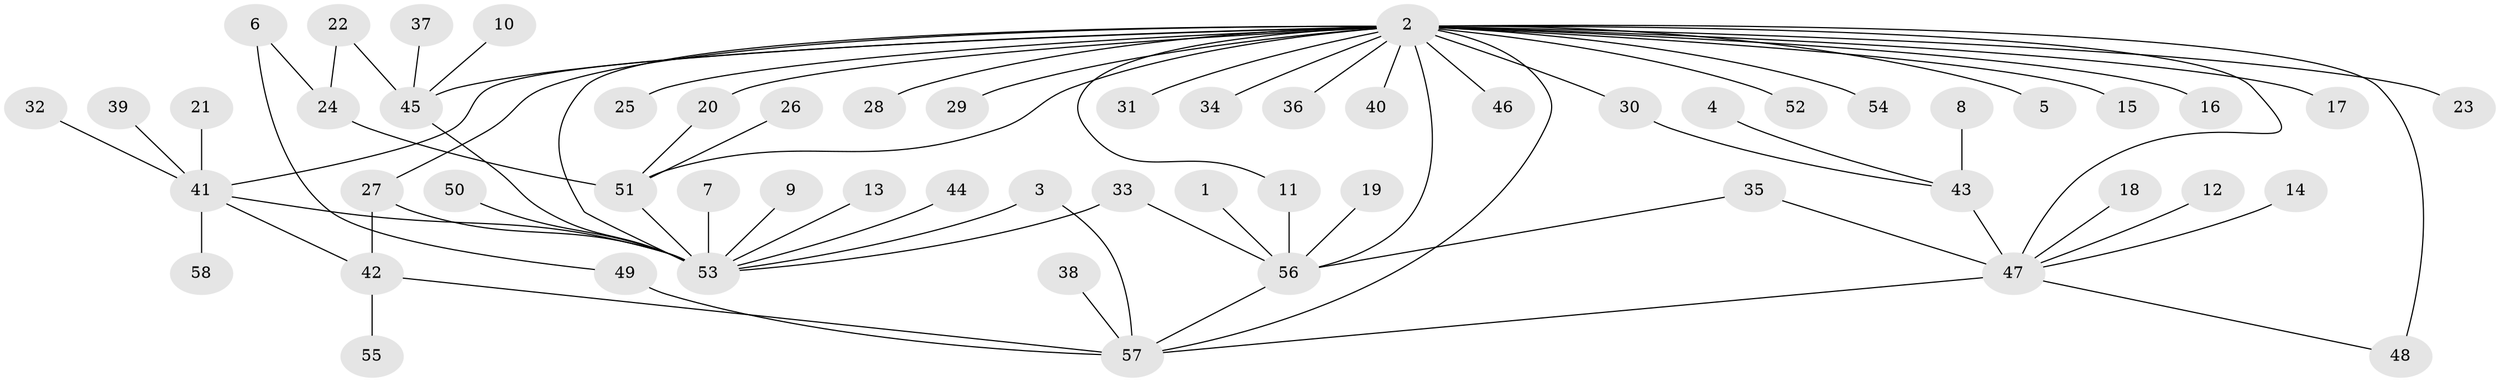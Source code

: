 // original degree distribution, {5: 0.02586206896551724, 29: 0.008620689655172414, 2: 0.2672413793103448, 10: 0.017241379310344827, 1: 0.5172413793103449, 13: 0.008620689655172414, 3: 0.07758620689655173, 6: 0.008620689655172414, 7: 0.02586206896551724, 4: 0.034482758620689655, 9: 0.008620689655172414}
// Generated by graph-tools (version 1.1) at 2025/26/03/09/25 03:26:03]
// undirected, 58 vertices, 74 edges
graph export_dot {
graph [start="1"]
  node [color=gray90,style=filled];
  1;
  2;
  3;
  4;
  5;
  6;
  7;
  8;
  9;
  10;
  11;
  12;
  13;
  14;
  15;
  16;
  17;
  18;
  19;
  20;
  21;
  22;
  23;
  24;
  25;
  26;
  27;
  28;
  29;
  30;
  31;
  32;
  33;
  34;
  35;
  36;
  37;
  38;
  39;
  40;
  41;
  42;
  43;
  44;
  45;
  46;
  47;
  48;
  49;
  50;
  51;
  52;
  53;
  54;
  55;
  56;
  57;
  58;
  1 -- 56 [weight=1.0];
  2 -- 5 [weight=1.0];
  2 -- 11 [weight=1.0];
  2 -- 15 [weight=1.0];
  2 -- 16 [weight=1.0];
  2 -- 17 [weight=1.0];
  2 -- 20 [weight=1.0];
  2 -- 23 [weight=1.0];
  2 -- 25 [weight=1.0];
  2 -- 27 [weight=1.0];
  2 -- 28 [weight=1.0];
  2 -- 29 [weight=1.0];
  2 -- 30 [weight=1.0];
  2 -- 31 [weight=1.0];
  2 -- 34 [weight=1.0];
  2 -- 36 [weight=1.0];
  2 -- 40 [weight=1.0];
  2 -- 41 [weight=1.0];
  2 -- 45 [weight=1.0];
  2 -- 46 [weight=1.0];
  2 -- 47 [weight=1.0];
  2 -- 48 [weight=2.0];
  2 -- 51 [weight=1.0];
  2 -- 52 [weight=1.0];
  2 -- 53 [weight=1.0];
  2 -- 54 [weight=1.0];
  2 -- 56 [weight=1.0];
  2 -- 57 [weight=1.0];
  3 -- 53 [weight=1.0];
  3 -- 57 [weight=1.0];
  4 -- 43 [weight=1.0];
  6 -- 24 [weight=1.0];
  6 -- 49 [weight=1.0];
  7 -- 53 [weight=1.0];
  8 -- 43 [weight=1.0];
  9 -- 53 [weight=1.0];
  10 -- 45 [weight=1.0];
  11 -- 56 [weight=1.0];
  12 -- 47 [weight=1.0];
  13 -- 53 [weight=1.0];
  14 -- 47 [weight=1.0];
  18 -- 47 [weight=1.0];
  19 -- 56 [weight=1.0];
  20 -- 51 [weight=1.0];
  21 -- 41 [weight=1.0];
  22 -- 24 [weight=1.0];
  22 -- 45 [weight=1.0];
  24 -- 51 [weight=1.0];
  26 -- 51 [weight=1.0];
  27 -- 42 [weight=1.0];
  27 -- 53 [weight=1.0];
  30 -- 43 [weight=1.0];
  32 -- 41 [weight=1.0];
  33 -- 53 [weight=1.0];
  33 -- 56 [weight=1.0];
  35 -- 47 [weight=1.0];
  35 -- 56 [weight=1.0];
  37 -- 45 [weight=1.0];
  38 -- 57 [weight=1.0];
  39 -- 41 [weight=1.0];
  41 -- 42 [weight=1.0];
  41 -- 53 [weight=1.0];
  41 -- 58 [weight=1.0];
  42 -- 55 [weight=1.0];
  42 -- 57 [weight=1.0];
  43 -- 47 [weight=2.0];
  44 -- 53 [weight=1.0];
  45 -- 53 [weight=1.0];
  47 -- 48 [weight=1.0];
  47 -- 57 [weight=2.0];
  49 -- 57 [weight=2.0];
  50 -- 53 [weight=1.0];
  51 -- 53 [weight=1.0];
  56 -- 57 [weight=1.0];
}
